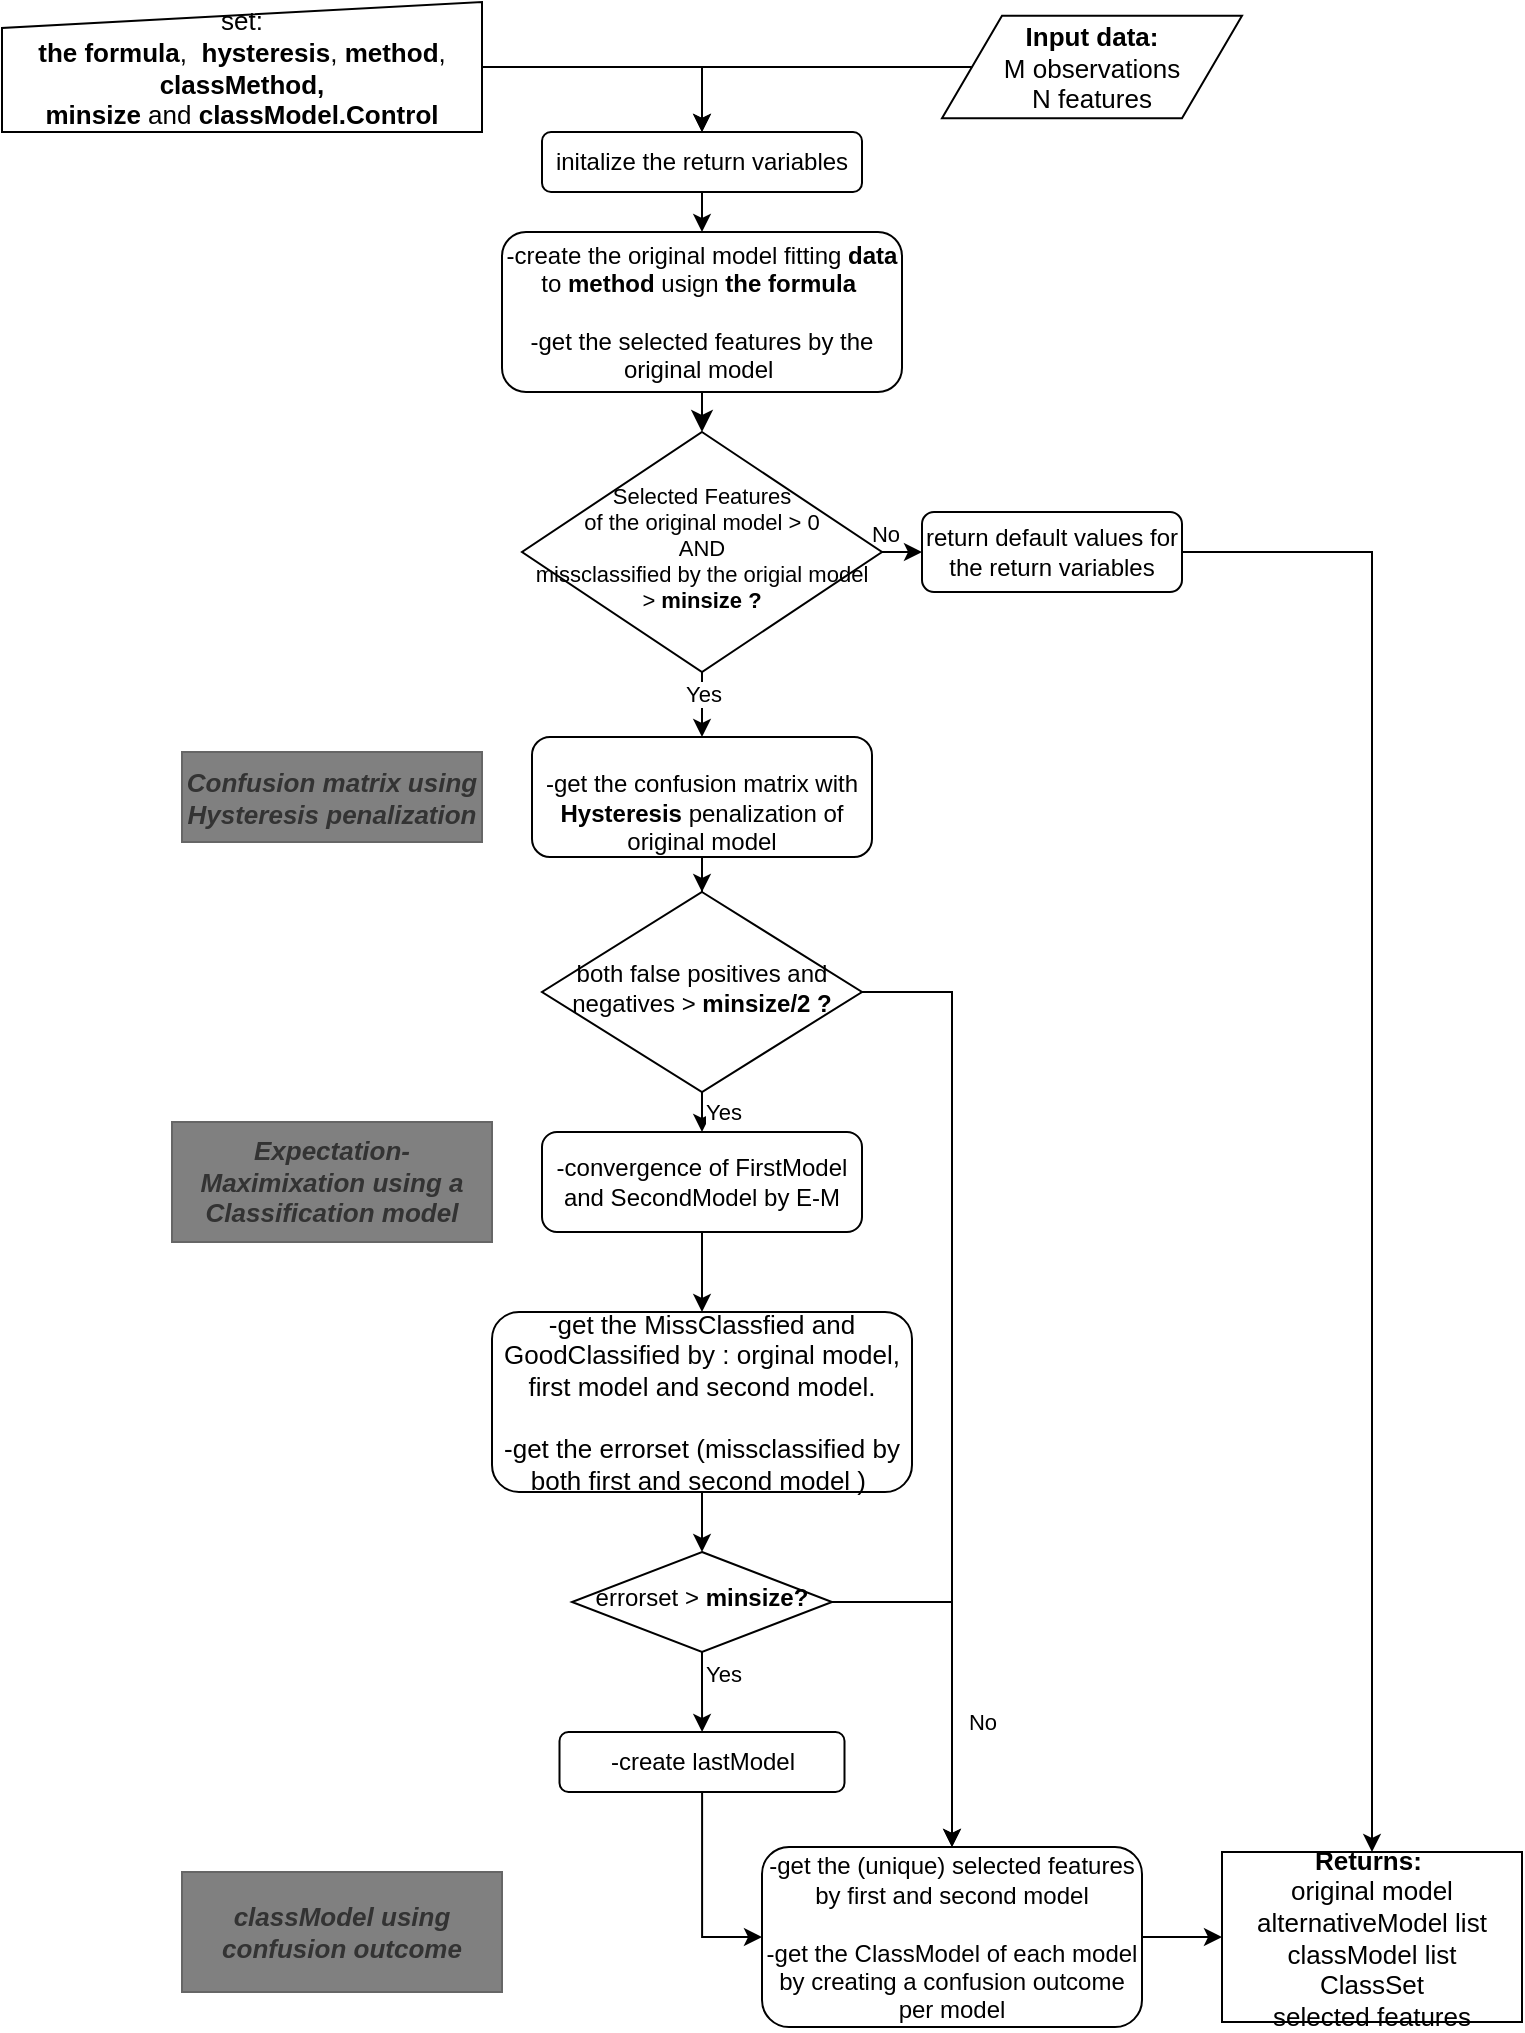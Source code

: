 <mxfile version="13.2.4" type="device"><diagram id="C5RBs43oDa-KdzZeNtuy" name="Page-1"><mxGraphModel dx="1240" dy="689" grid="1" gridSize="10" guides="1" tooltips="1" connect="1" arrows="1" fold="1" page="1" pageScale="1" pageWidth="827" pageHeight="1169" math="0" shadow="0"><root><mxCell id="WIyWlLk6GJQsqaUBKTNV-0"/><mxCell id="WIyWlLk6GJQsqaUBKTNV-1" parent="WIyWlLk6GJQsqaUBKTNV-0"/><mxCell id="WIyWlLk6GJQsqaUBKTNV-2" value="" style="rounded=0;html=1;jettySize=auto;orthogonalLoop=1;fontSize=11;endArrow=classic;endFill=1;endSize=8;strokeWidth=1;shadow=0;labelBackgroundColor=none;edgeStyle=orthogonalEdgeStyle;" parent="WIyWlLk6GJQsqaUBKTNV-1" source="WIyWlLk6GJQsqaUBKTNV-3" edge="1"><mxGeometry relative="1" as="geometry"><mxPoint x="360.029" y="230.018" as="targetPoint"/></mxGeometry></mxCell><mxCell id="WIyWlLk6GJQsqaUBKTNV-3" value="-create the original model fitting &lt;b style=&quot;font-size: 12px;&quot;&gt;data &lt;/b&gt;to&amp;nbsp;&lt;b style=&quot;font-size: 12px;&quot;&gt;method &lt;/b&gt;usign&lt;b style=&quot;font-size: 12px;&quot;&gt; the formula&amp;nbsp;&lt;br style=&quot;font-size: 12px;&quot;&gt;&lt;/b&gt;&lt;br style=&quot;font-size: 12px;&quot;&gt;-get the selected features by the original model&amp;nbsp;" style="rounded=1;whiteSpace=wrap;html=1;fontSize=12;glass=0;strokeWidth=1;shadow=0;" parent="WIyWlLk6GJQsqaUBKTNV-1" vertex="1"><mxGeometry x="260" y="130" width="200" height="80" as="geometry"/></mxCell><mxCell id="ZAXd9lhqLEPcISf-qFOi-0" style="edgeStyle=orthogonalEdgeStyle;rounded=0;orthogonalLoop=1;jettySize=auto;html=1;exitX=1;exitY=0.5;exitDx=0;exitDy=0;" edge="1" parent="WIyWlLk6GJQsqaUBKTNV-1" source="WIyWlLk6GJQsqaUBKTNV-7" target="8WE-vLWHlXOwc0lJWA4Y-49"><mxGeometry relative="1" as="geometry"/></mxCell><mxCell id="WIyWlLk6GJQsqaUBKTNV-7" value="return default values for the return variables" style="rounded=1;whiteSpace=wrap;html=1;fontSize=12;glass=0;strokeWidth=1;shadow=0;" parent="WIyWlLk6GJQsqaUBKTNV-1" vertex="1"><mxGeometry x="470" y="270" width="130" height="40" as="geometry"/></mxCell><mxCell id="J2DStwwtJ8ih_6M2Ohks-4" style="edgeStyle=orthogonalEdgeStyle;rounded=0;orthogonalLoop=1;jettySize=auto;html=1;entryX=0.5;entryY=0;entryDx=0;entryDy=0;" parent="WIyWlLk6GJQsqaUBKTNV-1" source="8WE-vLWHlXOwc0lJWA4Y-0" target="J2DStwwtJ8ih_6M2Ohks-2" edge="1"><mxGeometry relative="1" as="geometry"/></mxCell><mxCell id="8WE-vLWHlXOwc0lJWA4Y-0" value="&lt;font style=&quot;font-size: 13px;&quot;&gt;&lt;b style=&quot;font-size: 13px;&quot;&gt;Input data:&lt;/b&gt;&lt;br style=&quot;font-size: 13px;&quot;&gt;M observations&lt;br style=&quot;font-size: 13px;&quot;&gt;N features&lt;/font&gt;" style="shape=parallelogram;perimeter=parallelogramPerimeter;whiteSpace=wrap;html=1;fontSize=13;" parent="WIyWlLk6GJQsqaUBKTNV-1" vertex="1"><mxGeometry x="480" y="21.88" width="150" height="51.25" as="geometry"/></mxCell><mxCell id="J2DStwwtJ8ih_6M2Ohks-3" style="edgeStyle=orthogonalEdgeStyle;rounded=0;orthogonalLoop=1;jettySize=auto;html=1;entryX=0.5;entryY=0;entryDx=0;entryDy=0;" parent="WIyWlLk6GJQsqaUBKTNV-1" source="8WE-vLWHlXOwc0lJWA4Y-4" target="J2DStwwtJ8ih_6M2Ohks-2" edge="1"><mxGeometry relative="1" as="geometry"/></mxCell><mxCell id="8WE-vLWHlXOwc0lJWA4Y-4" value="&lt;font style=&quot;font-size: 13px&quot;&gt;set:&lt;br&gt;&amp;nbsp;&lt;b style=&quot;font-size: 13px&quot;&gt;the formula&lt;/b&gt;,&amp;nbsp;&amp;nbsp;&lt;b style=&quot;font-size: 13px&quot;&gt;hysteresis&lt;/b&gt;,&amp;nbsp;&lt;b style=&quot;font-size: 13px&quot;&gt;method&lt;/b&gt;,&amp;nbsp; &lt;b style=&quot;font-size: 13px&quot;&gt;classMethod, minsize&lt;/b&gt;&amp;nbsp;and&amp;nbsp;&lt;b style=&quot;font-size: 13px&quot;&gt;classModel.Control&lt;/b&gt;&lt;/font&gt;" style="shape=manualInput;whiteSpace=wrap;html=1;rounded=0;comic=0;spacing=1;size=13;fontSize=13;" parent="WIyWlLk6GJQsqaUBKTNV-1" vertex="1"><mxGeometry x="10" y="15" width="240" height="65" as="geometry"/></mxCell><mxCell id="J2DStwwtJ8ih_6M2Ohks-7" value="No" style="edgeStyle=orthogonalEdgeStyle;rounded=0;orthogonalLoop=1;jettySize=auto;html=1;exitX=1;exitY=0.5;exitDx=0;exitDy=0;entryX=0;entryY=0.5;entryDx=0;entryDy=0;endArrow=classic;endFill=1;labelPosition=left;verticalLabelPosition=top;align=right;verticalAlign=bottom;" parent="WIyWlLk6GJQsqaUBKTNV-1" source="8WE-vLWHlXOwc0lJWA4Y-12" target="WIyWlLk6GJQsqaUBKTNV-7" edge="1"><mxGeometry relative="1" as="geometry"/></mxCell><mxCell id="J2DStwwtJ8ih_6M2Ohks-9" value="Yes" style="edgeStyle=orthogonalEdgeStyle;rounded=0;orthogonalLoop=1;jettySize=auto;html=1;exitX=0.5;exitY=1;exitDx=0;exitDy=0;endArrow=classic;endFill=1;labelPosition=right;verticalLabelPosition=top;align=left;verticalAlign=bottom;" parent="WIyWlLk6GJQsqaUBKTNV-1" source="8WE-vLWHlXOwc0lJWA4Y-12" target="8WE-vLWHlXOwc0lJWA4Y-13" edge="1"><mxGeometry x="-0.167" y="10" relative="1" as="geometry"><mxPoint as="offset"/></mxGeometry></mxCell><mxCell id="8WE-vLWHlXOwc0lJWA4Y-12" value="Selected Features &lt;br style=&quot;font-size: 11px;&quot;&gt;of the original model &amp;gt; 0 &lt;br style=&quot;font-size: 11px;&quot;&gt;AND &lt;br style=&quot;font-size: 11px;&quot;&gt;missclassified by the origial model &amp;gt; &lt;b style=&quot;font-size: 11px;&quot;&gt;minsize ?&lt;/b&gt;" style="rhombus;whiteSpace=wrap;html=1;shadow=0;fontFamily=Helvetica;fontSize=11;align=center;strokeWidth=1;spacing=6;spacingTop=-4;" parent="WIyWlLk6GJQsqaUBKTNV-1" vertex="1"><mxGeometry x="270" y="230" width="180" height="120" as="geometry"/></mxCell><mxCell id="J2DStwwtJ8ih_6M2Ohks-11" style="edgeStyle=orthogonalEdgeStyle;rounded=0;orthogonalLoop=1;jettySize=auto;html=1;exitX=0.5;exitY=1;exitDx=0;exitDy=0;endArrow=classic;endFill=1;" parent="WIyWlLk6GJQsqaUBKTNV-1" source="8WE-vLWHlXOwc0lJWA4Y-13" target="8WE-vLWHlXOwc0lJWA4Y-15" edge="1"><mxGeometry relative="1" as="geometry"/></mxCell><mxCell id="8WE-vLWHlXOwc0lJWA4Y-13" value="&lt;br style=&quot;font-size: 12px;&quot;&gt;-get the confusion matrix with &lt;b style=&quot;font-size: 12px;&quot;&gt;Hysteresis&lt;/b&gt; penalization of original model" style="rounded=1;whiteSpace=wrap;html=1;fontSize=12;glass=0;strokeWidth=1;shadow=0;" parent="WIyWlLk6GJQsqaUBKTNV-1" vertex="1"><mxGeometry x="275" y="382.5" width="170" height="60" as="geometry"/></mxCell><mxCell id="J2DStwwtJ8ih_6M2Ohks-12" value="Yes" style="edgeStyle=orthogonalEdgeStyle;rounded=0;orthogonalLoop=1;jettySize=auto;html=1;exitX=0.5;exitY=1;exitDx=0;exitDy=0;entryX=0.5;entryY=0;entryDx=0;entryDy=0;endArrow=classic;endFill=1;labelPosition=right;verticalLabelPosition=middle;align=left;verticalAlign=middle;" parent="WIyWlLk6GJQsqaUBKTNV-1" source="8WE-vLWHlXOwc0lJWA4Y-15" target="8WE-vLWHlXOwc0lJWA4Y-20" edge="1"><mxGeometry relative="1" as="geometry"/></mxCell><mxCell id="ZAXd9lhqLEPcISf-qFOi-1" style="edgeStyle=orthogonalEdgeStyle;rounded=0;orthogonalLoop=1;jettySize=auto;html=1;exitX=1;exitY=0.5;exitDx=0;exitDy=0;entryX=0.5;entryY=0;entryDx=0;entryDy=0;" edge="1" parent="WIyWlLk6GJQsqaUBKTNV-1" source="8WE-vLWHlXOwc0lJWA4Y-15" target="8WE-vLWHlXOwc0lJWA4Y-44"><mxGeometry relative="1" as="geometry"/></mxCell><mxCell id="8WE-vLWHlXOwc0lJWA4Y-15" value="both false positives and negatives &amp;gt; &lt;b style=&quot;font-size: 12px;&quot;&gt;minsize/2 ?&lt;/b&gt;" style="rhombus;whiteSpace=wrap;html=1;shadow=0;fontFamily=Helvetica;fontSize=12;align=center;strokeWidth=1;spacing=6;spacingTop=-4;" parent="WIyWlLk6GJQsqaUBKTNV-1" vertex="1"><mxGeometry x="280" y="460" width="160" height="100" as="geometry"/></mxCell><mxCell id="J2DStwwtJ8ih_6M2Ohks-15" style="edgeStyle=orthogonalEdgeStyle;rounded=0;orthogonalLoop=1;jettySize=auto;html=1;exitX=0.5;exitY=1;exitDx=0;exitDy=0;endArrow=classic;endFill=1;entryX=0.5;entryY=0;entryDx=0;entryDy=0;" parent="WIyWlLk6GJQsqaUBKTNV-1" source="8WE-vLWHlXOwc0lJWA4Y-20" target="8WE-vLWHlXOwc0lJWA4Y-26" edge="1"><mxGeometry relative="1" as="geometry"><mxPoint x="360" y="650" as="targetPoint"/><Array as="points"/></mxGeometry></mxCell><mxCell id="8WE-vLWHlXOwc0lJWA4Y-20" value="-convergence of FirstModel and SecondModel by E-M" style="rounded=1;whiteSpace=wrap;html=1;fontSize=12;glass=0;strokeWidth=1;shadow=0;" parent="WIyWlLk6GJQsqaUBKTNV-1" vertex="1"><mxGeometry x="280" y="580" width="160" height="50" as="geometry"/></mxCell><mxCell id="8WE-vLWHlXOwc0lJWA4Y-22" value="&lt;span style=&quot;background-color: rgb(128, 128, 128); font-size: 13px;&quot;&gt;&lt;b style=&quot;font-size: 13px;&quot;&gt;&lt;i style=&quot;font-size: 13px;&quot;&gt;Expectation-Maximixation using a Classification model&lt;/i&gt;&lt;/b&gt;&lt;/span&gt;" style="rounded=1;whiteSpace=wrap;html=1;comic=0;fontSize=13;arcSize=0;fillColor=#808080;strokeColor=#666666;fontColor=#333333;" parent="WIyWlLk6GJQsqaUBKTNV-1" vertex="1"><mxGeometry x="95" y="575" width="160" height="60" as="geometry"/></mxCell><mxCell id="J2DStwwtJ8ih_6M2Ohks-19" style="edgeStyle=orthogonalEdgeStyle;rounded=0;orthogonalLoop=1;jettySize=auto;html=1;exitX=0.5;exitY=1;exitDx=0;exitDy=0;entryX=0.5;entryY=0;entryDx=0;entryDy=0;endArrow=classic;endFill=1;" parent="WIyWlLk6GJQsqaUBKTNV-1" source="8WE-vLWHlXOwc0lJWA4Y-26" target="8WE-vLWHlXOwc0lJWA4Y-32" edge="1"><mxGeometry relative="1" as="geometry"/></mxCell><mxCell id="8WE-vLWHlXOwc0lJWA4Y-26" value="-get the MissClassfied and GoodClassified by : orginal model, first model and second model.&lt;br style=&quot;font-size: 13px;&quot;&gt;&lt;br style=&quot;font-size: 13px;&quot;&gt;-get the errorset (missclassified by both first and second model )&amp;nbsp;" style="rounded=1;whiteSpace=wrap;html=1;fontSize=13;glass=0;strokeWidth=1;shadow=0;" parent="WIyWlLk6GJQsqaUBKTNV-1" vertex="1"><mxGeometry x="255" y="670" width="210" height="90" as="geometry"/></mxCell><mxCell id="J2DStwwtJ8ih_6M2Ohks-20" value="Yes" style="edgeStyle=orthogonalEdgeStyle;rounded=0;orthogonalLoop=1;jettySize=auto;html=1;exitX=0.5;exitY=1;exitDx=0;exitDy=0;endArrow=classic;endFill=1;labelPosition=right;verticalLabelPosition=top;align=left;verticalAlign=bottom;" parent="WIyWlLk6GJQsqaUBKTNV-1" source="8WE-vLWHlXOwc0lJWA4Y-32" target="8WE-vLWHlXOwc0lJWA4Y-35" edge="1"><mxGeometry relative="1" as="geometry"/></mxCell><mxCell id="J2DStwwtJ8ih_6M2Ohks-24" style="edgeStyle=orthogonalEdgeStyle;rounded=0;orthogonalLoop=1;jettySize=auto;html=1;exitX=1;exitY=0.5;exitDx=0;exitDy=0;entryX=0.5;entryY=0;entryDx=0;entryDy=0;endArrow=classic;endFill=1;labelPosition=right;verticalLabelPosition=top;align=left;verticalAlign=bottom;" parent="WIyWlLk6GJQsqaUBKTNV-1" source="8WE-vLWHlXOwc0lJWA4Y-32" target="8WE-vLWHlXOwc0lJWA4Y-44" edge="1"><mxGeometry relative="1" as="geometry"/></mxCell><mxCell id="J2DStwwtJ8ih_6M2Ohks-26" value="No" style="edgeLabel;html=1;align=center;verticalAlign=middle;resizable=0;points=[];" parent="J2DStwwtJ8ih_6M2Ohks-24" vertex="1" connectable="0"><mxGeometry x="0.181" y="-3" relative="1" as="geometry"><mxPoint x="18" y="11.86" as="offset"/></mxGeometry></mxCell><mxCell id="8WE-vLWHlXOwc0lJWA4Y-32" value="errorset &amp;gt; &lt;b style=&quot;font-size: 12px;&quot;&gt;minsize?&lt;/b&gt;" style="rhombus;whiteSpace=wrap;html=1;shadow=0;fontFamily=Helvetica;fontSize=12;align=center;strokeWidth=1;spacing=6;spacingTop=-4;" parent="WIyWlLk6GJQsqaUBKTNV-1" vertex="1"><mxGeometry x="295" y="790" width="130" height="50" as="geometry"/></mxCell><mxCell id="J2DStwwtJ8ih_6M2Ohks-25" style="edgeStyle=orthogonalEdgeStyle;rounded=0;orthogonalLoop=1;jettySize=auto;html=1;entryX=0;entryY=0.5;entryDx=0;entryDy=0;endArrow=classic;endFill=1;" parent="WIyWlLk6GJQsqaUBKTNV-1" source="8WE-vLWHlXOwc0lJWA4Y-35" target="8WE-vLWHlXOwc0lJWA4Y-44" edge="1"><mxGeometry relative="1" as="geometry"/></mxCell><mxCell id="8WE-vLWHlXOwc0lJWA4Y-35" value="-create lastModel" style="rounded=1;whiteSpace=wrap;html=1;fontSize=12;glass=0;strokeWidth=1;shadow=0;" parent="WIyWlLk6GJQsqaUBKTNV-1" vertex="1"><mxGeometry x="288.75" y="880" width="142.5" height="30" as="geometry"/></mxCell><mxCell id="ZAXd9lhqLEPcISf-qFOi-2" style="edgeStyle=orthogonalEdgeStyle;rounded=0;orthogonalLoop=1;jettySize=auto;html=1;" edge="1" parent="WIyWlLk6GJQsqaUBKTNV-1" source="8WE-vLWHlXOwc0lJWA4Y-44" target="8WE-vLWHlXOwc0lJWA4Y-49"><mxGeometry relative="1" as="geometry"/></mxCell><mxCell id="8WE-vLWHlXOwc0lJWA4Y-44" value="-get the (unique) selected features by first and second model&lt;br style=&quot;font-size: 12px;&quot;&gt;&lt;br style=&quot;font-size: 12px;&quot;&gt;-get the ClassModel of each model by creating a confusion outcome per model" style="rounded=1;whiteSpace=wrap;html=1;fontSize=12;glass=0;strokeWidth=1;shadow=0;" parent="WIyWlLk6GJQsqaUBKTNV-1" vertex="1"><mxGeometry x="390" y="937.5" width="190" height="90" as="geometry"/></mxCell><mxCell id="8WE-vLWHlXOwc0lJWA4Y-49" value="&lt;font style=&quot;font-size: 13px;&quot;&gt;&lt;b style=&quot;font-size: 13px;&quot;&gt;Returns:&amp;nbsp;&lt;br style=&quot;font-size: 13px;&quot;&gt;&lt;/b&gt;original model&lt;br style=&quot;font-size: 13px;&quot;&gt;alternativeModel list&lt;br style=&quot;font-size: 13px;&quot;&gt;classModel list&lt;br style=&quot;font-size: 13px;&quot;&gt;ClassSet&lt;br style=&quot;font-size: 13px;&quot;&gt;selected features&lt;/font&gt;" style="rounded=0;whiteSpace=wrap;html=1;comic=0;fontSize=13;" parent="WIyWlLk6GJQsqaUBKTNV-1" vertex="1"><mxGeometry x="620" y="940" width="150" height="85" as="geometry"/></mxCell><mxCell id="J2DStwwtJ8ih_6M2Ohks-5" style="edgeStyle=orthogonalEdgeStyle;rounded=0;orthogonalLoop=1;jettySize=auto;html=1;exitX=0.5;exitY=1;exitDx=0;exitDy=0;entryX=0.5;entryY=0;entryDx=0;entryDy=0;" parent="WIyWlLk6GJQsqaUBKTNV-1" source="J2DStwwtJ8ih_6M2Ohks-2" target="WIyWlLk6GJQsqaUBKTNV-3" edge="1"><mxGeometry relative="1" as="geometry"/></mxCell><mxCell id="J2DStwwtJ8ih_6M2Ohks-2" value="initalize the return variables" style="rounded=1;whiteSpace=wrap;html=1;fontSize=12;glass=0;strokeWidth=1;shadow=0;" parent="WIyWlLk6GJQsqaUBKTNV-1" vertex="1"><mxGeometry x="280" y="80" width="160" height="30" as="geometry"/></mxCell><mxCell id="J2DStwwtJ8ih_6M2Ohks-10" value="&lt;span style=&quot;background-color: rgb(128, 128, 128); font-size: 13px;&quot;&gt;&lt;b style=&quot;font-size: 13px;&quot;&gt;&lt;i style=&quot;font-size: 13px;&quot;&gt;Confusion matrix using Hysteresis penalization&lt;/i&gt;&lt;/b&gt;&lt;/span&gt;" style="rounded=1;whiteSpace=wrap;html=1;comic=0;fontSize=13;arcSize=0;fillColor=#808080;strokeColor=#666666;fontColor=#333333;" parent="WIyWlLk6GJQsqaUBKTNV-1" vertex="1"><mxGeometry x="100" y="390" width="150" height="45" as="geometry"/></mxCell><mxCell id="J2DStwwtJ8ih_6M2Ohks-27" value="&lt;span style=&quot;background-color: rgb(128, 128, 128); font-size: 13px;&quot;&gt;&lt;b style=&quot;font-size: 13px;&quot;&gt;&lt;i style=&quot;font-size: 13px;&quot;&gt;classModel using confusion outcome&lt;/i&gt;&lt;/b&gt;&lt;/span&gt;" style="rounded=1;whiteSpace=wrap;html=1;comic=0;fontSize=13;arcSize=0;fillColor=#808080;strokeColor=#666666;fontColor=#333333;" parent="WIyWlLk6GJQsqaUBKTNV-1" vertex="1"><mxGeometry x="100" y="950" width="160" height="60" as="geometry"/></mxCell></root></mxGraphModel></diagram></mxfile>